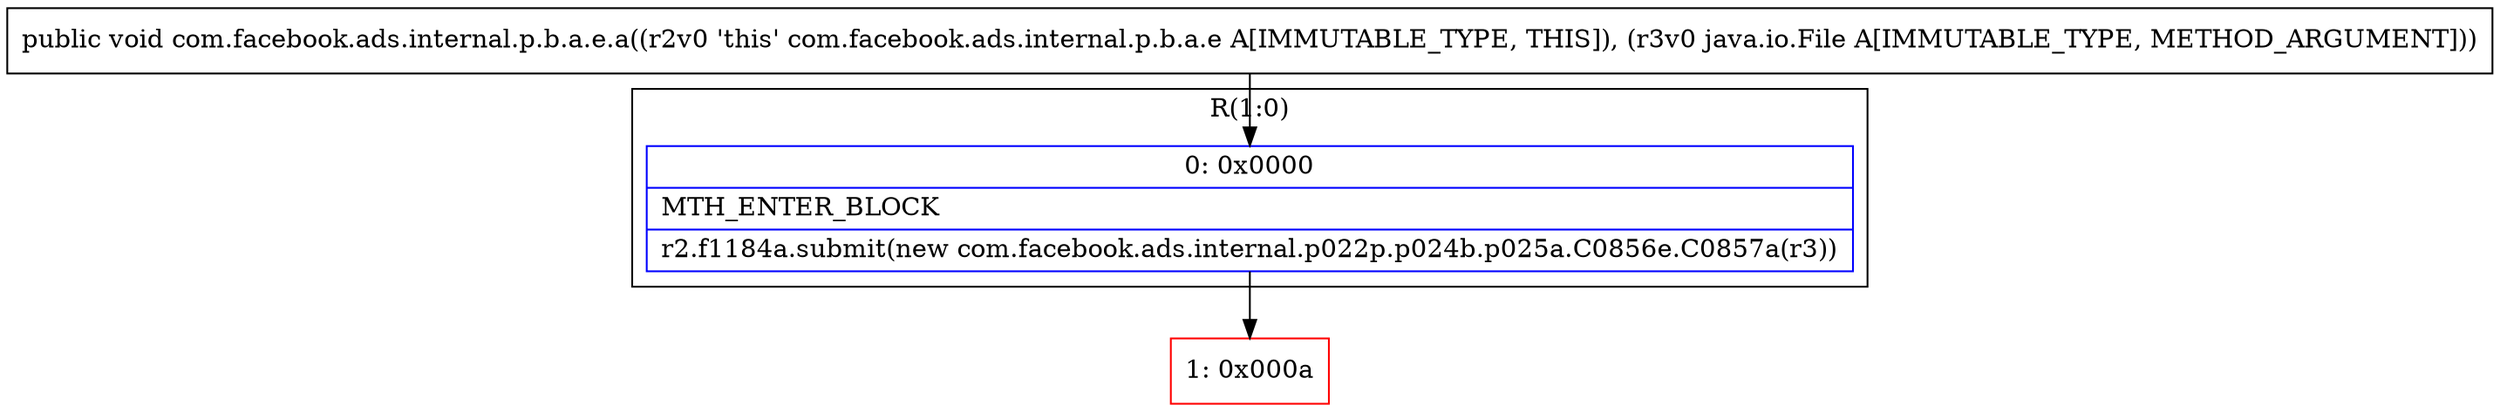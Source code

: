 digraph "CFG forcom.facebook.ads.internal.p.b.a.e.a(Ljava\/io\/File;)V" {
subgraph cluster_Region_953188019 {
label = "R(1:0)";
node [shape=record,color=blue];
Node_0 [shape=record,label="{0\:\ 0x0000|MTH_ENTER_BLOCK\l|r2.f1184a.submit(new com.facebook.ads.internal.p022p.p024b.p025a.C0856e.C0857a(r3))\l}"];
}
Node_1 [shape=record,color=red,label="{1\:\ 0x000a}"];
MethodNode[shape=record,label="{public void com.facebook.ads.internal.p.b.a.e.a((r2v0 'this' com.facebook.ads.internal.p.b.a.e A[IMMUTABLE_TYPE, THIS]), (r3v0 java.io.File A[IMMUTABLE_TYPE, METHOD_ARGUMENT])) }"];
MethodNode -> Node_0;
Node_0 -> Node_1;
}

